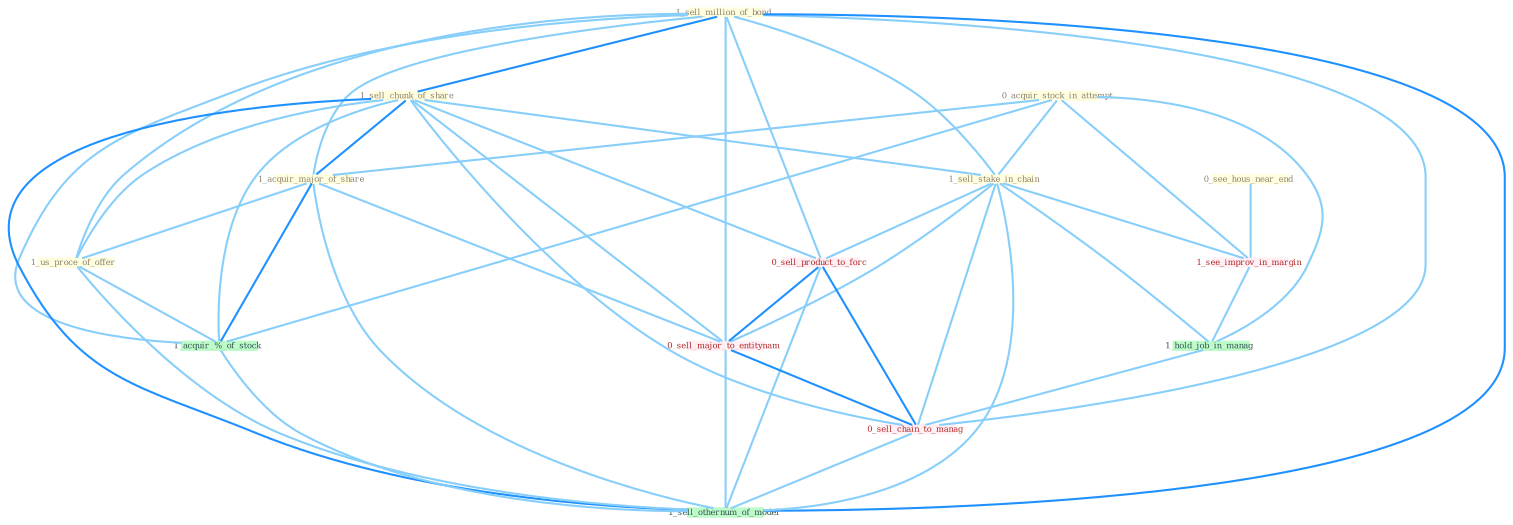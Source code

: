 Graph G{ 
    node
    [shape=polygon,style=filled,width=.5,height=.06,color="#BDFCC9",fixedsize=true,fontsize=4,
    fontcolor="#2f4f4f"];
    {node
    [color="#ffffe0", fontcolor="#8b7d6b"] "0_acquir_stock_in_attempt " "1_sell_million_of_bond " "1_sell_chunk_of_share " "0_see_hous_near_end " "1_acquir_major_of_share " "1_us_proce_of_offer " "1_sell_stake_in_chain "}
{node [color="#fff0f5", fontcolor="#b22222"] "1_see_improv_in_margin " "0_sell_product_to_forc " "0_sell_major_to_entitynam " "0_sell_chain_to_manag "}
edge [color="#B0E2FF"];

	"0_acquir_stock_in_attempt " -- "1_acquir_major_of_share " [w="1", color="#87cefa" ];
	"0_acquir_stock_in_attempt " -- "1_sell_stake_in_chain " [w="1", color="#87cefa" ];
	"0_acquir_stock_in_attempt " -- "1_see_improv_in_margin " [w="1", color="#87cefa" ];
	"0_acquir_stock_in_attempt " -- "1_acquir_%_of_stock " [w="1", color="#87cefa" ];
	"0_acquir_stock_in_attempt " -- "1_hold_job_in_manag " [w="1", color="#87cefa" ];
	"1_sell_million_of_bond " -- "1_sell_chunk_of_share " [w="2", color="#1e90ff" , len=0.8];
	"1_sell_million_of_bond " -- "1_acquir_major_of_share " [w="1", color="#87cefa" ];
	"1_sell_million_of_bond " -- "1_us_proce_of_offer " [w="1", color="#87cefa" ];
	"1_sell_million_of_bond " -- "1_sell_stake_in_chain " [w="1", color="#87cefa" ];
	"1_sell_million_of_bond " -- "1_acquir_%_of_stock " [w="1", color="#87cefa" ];
	"1_sell_million_of_bond " -- "0_sell_product_to_forc " [w="1", color="#87cefa" ];
	"1_sell_million_of_bond " -- "0_sell_major_to_entitynam " [w="1", color="#87cefa" ];
	"1_sell_million_of_bond " -- "0_sell_chain_to_manag " [w="1", color="#87cefa" ];
	"1_sell_million_of_bond " -- "1_sell_othernum_of_model " [w="2", color="#1e90ff" , len=0.8];
	"1_sell_chunk_of_share " -- "1_acquir_major_of_share " [w="2", color="#1e90ff" , len=0.8];
	"1_sell_chunk_of_share " -- "1_us_proce_of_offer " [w="1", color="#87cefa" ];
	"1_sell_chunk_of_share " -- "1_sell_stake_in_chain " [w="1", color="#87cefa" ];
	"1_sell_chunk_of_share " -- "1_acquir_%_of_stock " [w="1", color="#87cefa" ];
	"1_sell_chunk_of_share " -- "0_sell_product_to_forc " [w="1", color="#87cefa" ];
	"1_sell_chunk_of_share " -- "0_sell_major_to_entitynam " [w="1", color="#87cefa" ];
	"1_sell_chunk_of_share " -- "0_sell_chain_to_manag " [w="1", color="#87cefa" ];
	"1_sell_chunk_of_share " -- "1_sell_othernum_of_model " [w="2", color="#1e90ff" , len=0.8];
	"0_see_hous_near_end " -- "1_see_improv_in_margin " [w="1", color="#87cefa" ];
	"1_acquir_major_of_share " -- "1_us_proce_of_offer " [w="1", color="#87cefa" ];
	"1_acquir_major_of_share " -- "1_acquir_%_of_stock " [w="2", color="#1e90ff" , len=0.8];
	"1_acquir_major_of_share " -- "0_sell_major_to_entitynam " [w="1", color="#87cefa" ];
	"1_acquir_major_of_share " -- "1_sell_othernum_of_model " [w="1", color="#87cefa" ];
	"1_us_proce_of_offer " -- "1_acquir_%_of_stock " [w="1", color="#87cefa" ];
	"1_us_proce_of_offer " -- "1_sell_othernum_of_model " [w="1", color="#87cefa" ];
	"1_sell_stake_in_chain " -- "1_see_improv_in_margin " [w="1", color="#87cefa" ];
	"1_sell_stake_in_chain " -- "1_hold_job_in_manag " [w="1", color="#87cefa" ];
	"1_sell_stake_in_chain " -- "0_sell_product_to_forc " [w="1", color="#87cefa" ];
	"1_sell_stake_in_chain " -- "0_sell_major_to_entitynam " [w="1", color="#87cefa" ];
	"1_sell_stake_in_chain " -- "0_sell_chain_to_manag " [w="1", color="#87cefa" ];
	"1_sell_stake_in_chain " -- "1_sell_othernum_of_model " [w="1", color="#87cefa" ];
	"1_see_improv_in_margin " -- "1_hold_job_in_manag " [w="1", color="#87cefa" ];
	"1_acquir_%_of_stock " -- "1_sell_othernum_of_model " [w="1", color="#87cefa" ];
	"1_hold_job_in_manag " -- "0_sell_chain_to_manag " [w="1", color="#87cefa" ];
	"0_sell_product_to_forc " -- "0_sell_major_to_entitynam " [w="2", color="#1e90ff" , len=0.8];
	"0_sell_product_to_forc " -- "0_sell_chain_to_manag " [w="2", color="#1e90ff" , len=0.8];
	"0_sell_product_to_forc " -- "1_sell_othernum_of_model " [w="1", color="#87cefa" ];
	"0_sell_major_to_entitynam " -- "0_sell_chain_to_manag " [w="2", color="#1e90ff" , len=0.8];
	"0_sell_major_to_entitynam " -- "1_sell_othernum_of_model " [w="1", color="#87cefa" ];
	"0_sell_chain_to_manag " -- "1_sell_othernum_of_model " [w="1", color="#87cefa" ];
}